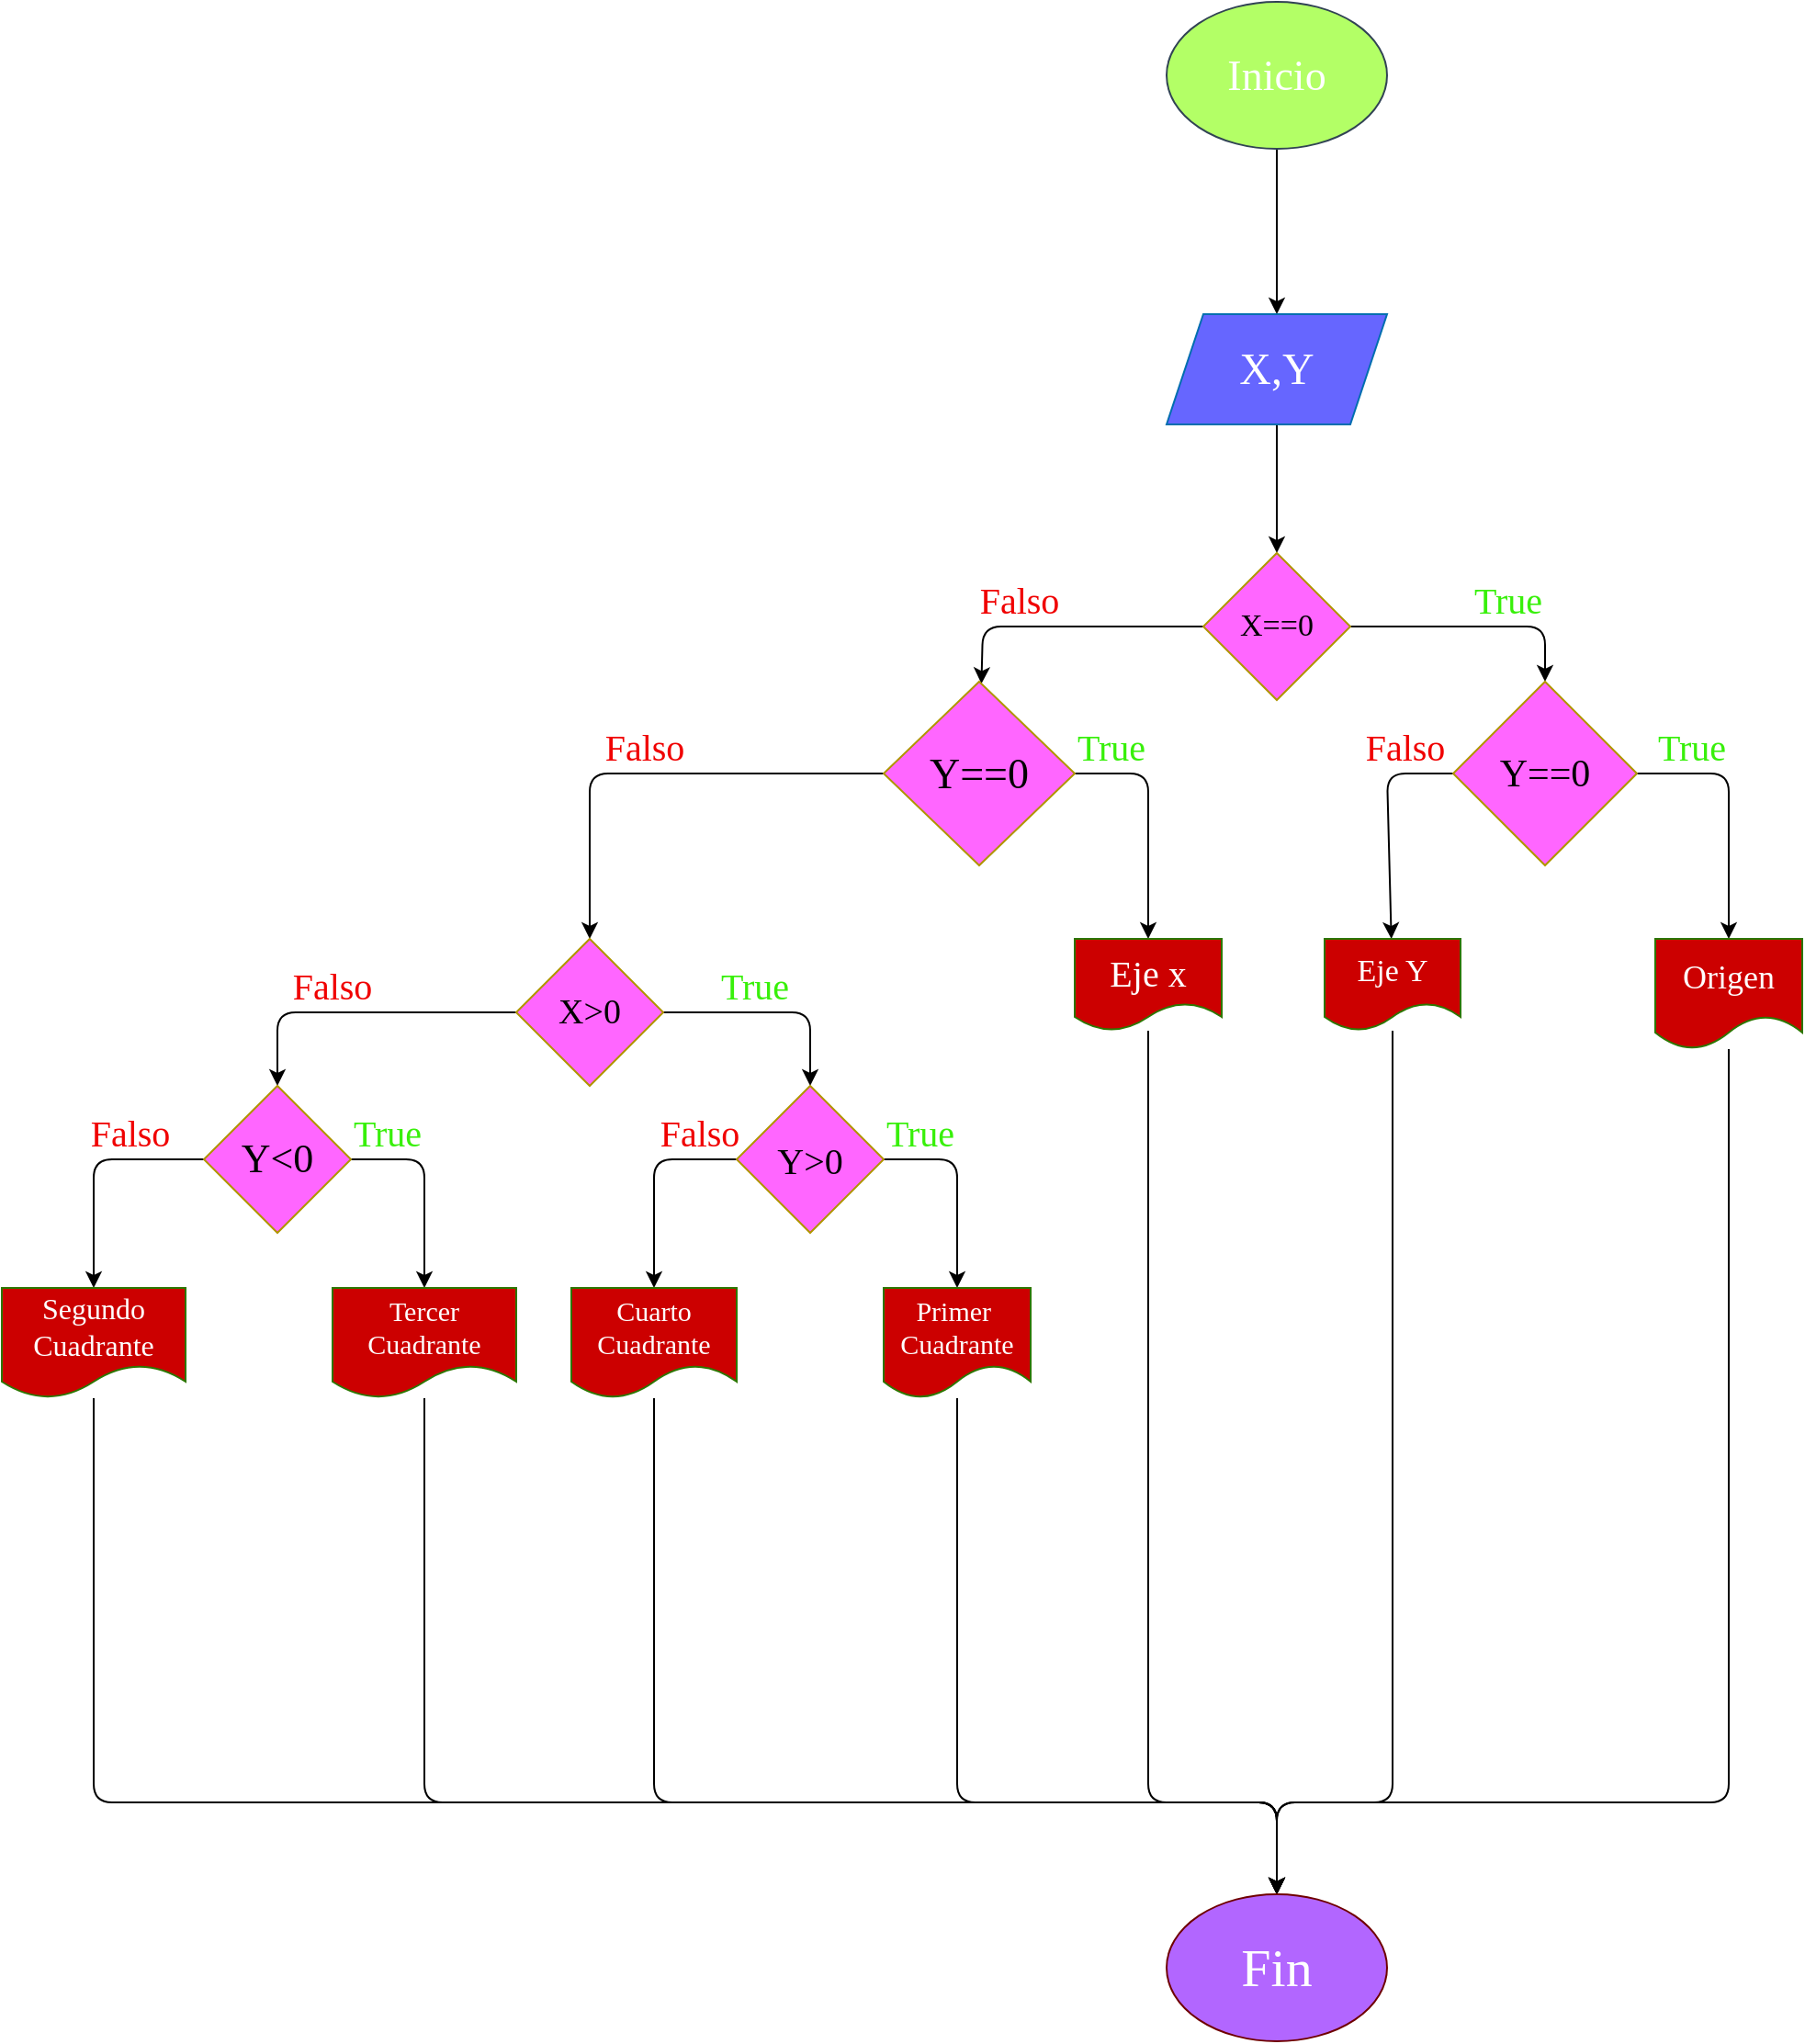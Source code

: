 <mxfile>
    <diagram id="kxzGbGIx9sgmkfija7Jn" name="Página-1">
        <mxGraphModel dx="1717" dy="409" grid="1" gridSize="10" guides="1" tooltips="1" connect="1" arrows="1" fold="1" page="1" pageScale="1" pageWidth="827" pageHeight="1169" math="0" shadow="0">
            <root>
                <mxCell id="0"/>
                <mxCell id="1" parent="0"/>
                <mxCell id="6" value="" style="edgeStyle=none;html=1;" parent="1" source="2" target="5" edge="1">
                    <mxGeometry relative="1" as="geometry"/>
                </mxCell>
                <mxCell id="2" value="Inicio" style="ellipse;whiteSpace=wrap;html=1;fillColor=#B3FF66;strokeColor=#314354;fontColor=#ffffff;fontFamily=Comic Sans MS;fontSize=23;" parent="1" vertex="1">
                    <mxGeometry x="354" y="10" width="120" height="80" as="geometry"/>
                </mxCell>
                <mxCell id="8" value="" style="edgeStyle=none;html=1;" parent="1" source="5" target="7" edge="1">
                    <mxGeometry relative="1" as="geometry"/>
                </mxCell>
                <mxCell id="5" value="X,Y" style="shape=parallelogram;perimeter=parallelogramPerimeter;whiteSpace=wrap;html=1;fixedSize=1;fillColor=#6666FF;fontColor=#ffffff;strokeColor=#006EAF;fontFamily=Comic Sans MS;fontSize=24;" parent="1" vertex="1">
                    <mxGeometry x="354" y="180" width="120" height="60" as="geometry"/>
                </mxCell>
                <mxCell id="10" value="" style="edgeStyle=none;html=1;" parent="1" source="7" target="9" edge="1">
                    <mxGeometry relative="1" as="geometry">
                        <Array as="points">
                            <mxPoint x="254" y="350"/>
                        </Array>
                    </mxGeometry>
                </mxCell>
                <mxCell id="12" value="" style="edgeStyle=none;html=1;" parent="1" source="7" target="11" edge="1">
                    <mxGeometry relative="1" as="geometry">
                        <Array as="points">
                            <mxPoint x="560" y="350"/>
                        </Array>
                    </mxGeometry>
                </mxCell>
                <mxCell id="7" value="X==0" style="rhombus;whiteSpace=wrap;html=1;fillColor=#FF66FF;fontColor=#000000;strokeColor=#B09500;fontFamily=Comic Sans MS;fontSize=17;" parent="1" vertex="1">
                    <mxGeometry x="374" y="310" width="80" height="80" as="geometry"/>
                </mxCell>
                <mxCell id="20" value="" style="edgeStyle=none;html=1;" parent="1" source="9" target="19" edge="1">
                    <mxGeometry relative="1" as="geometry">
                        <Array as="points">
                            <mxPoint x="344" y="430"/>
                        </Array>
                    </mxGeometry>
                </mxCell>
                <mxCell id="22" value="" style="edgeStyle=none;html=1;" parent="1" source="9" target="21" edge="1">
                    <mxGeometry relative="1" as="geometry">
                        <Array as="points">
                            <mxPoint x="40" y="430"/>
                        </Array>
                    </mxGeometry>
                </mxCell>
                <mxCell id="9" value="Y==0" style="rhombus;whiteSpace=wrap;html=1;fillColor=#FF66FF;fontColor=#000000;strokeColor=#B09500;fontFamily=Comic Sans MS;fontSize=23;" parent="1" vertex="1">
                    <mxGeometry x="200" y="380" width="104" height="100" as="geometry"/>
                </mxCell>
                <mxCell id="16" value="" style="edgeStyle=none;html=1;" parent="1" source="11" target="15" edge="1">
                    <mxGeometry relative="1" as="geometry">
                        <Array as="points">
                            <mxPoint x="474" y="430"/>
                        </Array>
                    </mxGeometry>
                </mxCell>
                <mxCell id="18" value="" style="edgeStyle=none;html=1;" parent="1" source="11" target="17" edge="1">
                    <mxGeometry relative="1" as="geometry">
                        <Array as="points">
                            <mxPoint x="660" y="430"/>
                        </Array>
                    </mxGeometry>
                </mxCell>
                <mxCell id="11" value="Y==0" style="rhombus;whiteSpace=wrap;html=1;fillColor=#FF66FF;fontColor=#000000;strokeColor=#B09500;fontSize=21;fontFamily=Comic Sans MS;" parent="1" vertex="1">
                    <mxGeometry x="510" y="380" width="100" height="100" as="geometry"/>
                </mxCell>
                <mxCell id="43" style="edgeStyle=none;html=1;entryX=0.5;entryY=0;entryDx=0;entryDy=0;" parent="1" source="15" target="36" edge="1">
                    <mxGeometry relative="1" as="geometry">
                        <Array as="points">
                            <mxPoint x="477" y="990"/>
                            <mxPoint x="414" y="990"/>
                        </Array>
                    </mxGeometry>
                </mxCell>
                <mxCell id="15" value="Eje Y" style="shape=document;whiteSpace=wrap;html=1;boundedLbl=1;fillColor=#CC0000;fontColor=#ffffff;strokeColor=#2D7600;fontSize=17;fontFamily=Comic Sans MS;" parent="1" vertex="1">
                    <mxGeometry x="440" y="520" width="74" height="50" as="geometry"/>
                </mxCell>
                <mxCell id="44" style="edgeStyle=none;html=1;entryX=0.5;entryY=0;entryDx=0;entryDy=0;" parent="1" source="17" target="36" edge="1">
                    <mxGeometry relative="1" as="geometry">
                        <mxPoint x="410" y="990" as="targetPoint"/>
                        <Array as="points">
                            <mxPoint x="660" y="990"/>
                            <mxPoint x="414" y="990"/>
                        </Array>
                    </mxGeometry>
                </mxCell>
                <mxCell id="17" value="Origen" style="shape=document;whiteSpace=wrap;html=1;boundedLbl=1;fillColor=#CC0000;fontColor=#ffffff;strokeColor=#2D7600;fontSize=18;fontFamily=Comic Sans MS;" parent="1" vertex="1">
                    <mxGeometry x="620" y="520" width="80" height="60" as="geometry"/>
                </mxCell>
                <mxCell id="42" style="edgeStyle=none;html=1;entryX=0.5;entryY=0;entryDx=0;entryDy=0;" parent="1" source="19" target="36" edge="1">
                    <mxGeometry relative="1" as="geometry">
                        <Array as="points">
                            <mxPoint x="344" y="990"/>
                            <mxPoint x="414" y="990"/>
                        </Array>
                    </mxGeometry>
                </mxCell>
                <mxCell id="19" value="Eje x" style="shape=document;whiteSpace=wrap;html=1;boundedLbl=1;fillColor=#CC0000;fontColor=#ffffff;strokeColor=#2D7600;fontFamily=Comic Sans MS;fontSize=20;" parent="1" vertex="1">
                    <mxGeometry x="304" y="520" width="80" height="50" as="geometry"/>
                </mxCell>
                <mxCell id="24" value="" style="edgeStyle=none;html=1;" parent="1" source="21" target="23" edge="1">
                    <mxGeometry relative="1" as="geometry">
                        <Array as="points">
                            <mxPoint x="160" y="560"/>
                        </Array>
                    </mxGeometry>
                </mxCell>
                <mxCell id="26" value="" style="edgeStyle=none;html=1;" parent="1" source="21" target="25" edge="1">
                    <mxGeometry relative="1" as="geometry">
                        <Array as="points">
                            <mxPoint x="-130" y="560"/>
                        </Array>
                    </mxGeometry>
                </mxCell>
                <mxCell id="21" value="X&amp;gt;0" style="rhombus;whiteSpace=wrap;html=1;fillColor=#FF66FF;fontColor=#000000;strokeColor=#B09500;fontFamily=Comic Sans MS;fontSize=19;" parent="1" vertex="1">
                    <mxGeometry y="520" width="80" height="80" as="geometry"/>
                </mxCell>
                <mxCell id="32" value="" style="edgeStyle=none;html=1;" parent="1" source="23" target="31" edge="1">
                    <mxGeometry relative="1" as="geometry">
                        <Array as="points">
                            <mxPoint x="75" y="640"/>
                        </Array>
                    </mxGeometry>
                </mxCell>
                <mxCell id="34" value="" style="edgeStyle=none;html=1;" parent="1" source="23" target="33" edge="1">
                    <mxGeometry relative="1" as="geometry">
                        <Array as="points">
                            <mxPoint x="240" y="640"/>
                        </Array>
                    </mxGeometry>
                </mxCell>
                <mxCell id="23" value="Y&amp;gt;0" style="rhombus;whiteSpace=wrap;html=1;fillColor=#FF66FF;fontColor=#000000;strokeColor=#B09500;fontFamily=Comic Sans MS;fontSize=20;" parent="1" vertex="1">
                    <mxGeometry x="120" y="600" width="80" height="80" as="geometry"/>
                </mxCell>
                <mxCell id="28" value="" style="edgeStyle=none;html=1;" parent="1" source="25" target="27" edge="1">
                    <mxGeometry relative="1" as="geometry">
                        <Array as="points">
                            <mxPoint x="-230" y="640"/>
                        </Array>
                    </mxGeometry>
                </mxCell>
                <mxCell id="30" value="" style="edgeStyle=none;html=1;" parent="1" source="25" target="29" edge="1">
                    <mxGeometry relative="1" as="geometry">
                        <Array as="points">
                            <mxPoint x="-50" y="640"/>
                        </Array>
                    </mxGeometry>
                </mxCell>
                <mxCell id="25" value="Y&amp;lt;0" style="rhombus;whiteSpace=wrap;html=1;fillColor=#FF66FF;fontColor=#000000;strokeColor=#B09500;fontFamily=Comic Sans MS;fontSize=22;" parent="1" vertex="1">
                    <mxGeometry x="-170" y="600" width="80" height="80" as="geometry"/>
                </mxCell>
                <mxCell id="41" style="edgeStyle=none;html=1;entryX=0.5;entryY=0;entryDx=0;entryDy=0;" parent="1" source="27" target="36" edge="1">
                    <mxGeometry relative="1" as="geometry">
                        <Array as="points">
                            <mxPoint x="-230" y="990"/>
                            <mxPoint x="414" y="990"/>
                        </Array>
                    </mxGeometry>
                </mxCell>
                <mxCell id="27" value="Segundo&lt;br style=&quot;font-size: 16px;&quot;&gt;Cuadrante" style="shape=document;whiteSpace=wrap;html=1;boundedLbl=1;fillColor=#CC0000;fontColor=#ffffff;strokeColor=#2D7600;fontSize=16;fontFamily=Comic Sans MS;" parent="1" vertex="1">
                    <mxGeometry x="-280" y="710" width="100" height="60" as="geometry"/>
                </mxCell>
                <mxCell id="39" style="edgeStyle=none;html=1;entryX=0.5;entryY=0;entryDx=0;entryDy=0;" parent="1" source="29" target="36" edge="1">
                    <mxGeometry relative="1" as="geometry">
                        <Array as="points">
                            <mxPoint x="-50" y="990"/>
                            <mxPoint x="414" y="990"/>
                        </Array>
                    </mxGeometry>
                </mxCell>
                <mxCell id="29" value="Tercer&lt;br style=&quot;font-size: 15px;&quot;&gt;Cuadrante" style="shape=document;whiteSpace=wrap;html=1;boundedLbl=1;fillColor=#CC0000;fontColor=#ffffff;strokeColor=#2D7600;fontSize=15;fontFamily=Comic Sans MS;" parent="1" vertex="1">
                    <mxGeometry x="-100" y="710" width="100" height="60" as="geometry"/>
                </mxCell>
                <mxCell id="40" style="edgeStyle=none;html=1;entryX=0.5;entryY=0;entryDx=0;entryDy=0;" parent="1" source="31" target="36" edge="1">
                    <mxGeometry relative="1" as="geometry">
                        <Array as="points">
                            <mxPoint x="75" y="990"/>
                            <mxPoint x="414" y="990"/>
                        </Array>
                    </mxGeometry>
                </mxCell>
                <mxCell id="31" value="Cuarto&lt;br style=&quot;font-size: 15px;&quot;&gt;Cuadrante" style="shape=document;whiteSpace=wrap;html=1;boundedLbl=1;fillColor=#CC0000;fontColor=#ffffff;strokeColor=#2D7600;fontSize=15;fontFamily=Comic Sans MS;" parent="1" vertex="1">
                    <mxGeometry x="30" y="710" width="90" height="60" as="geometry"/>
                </mxCell>
                <mxCell id="37" style="edgeStyle=none;html=1;entryX=0.5;entryY=0;entryDx=0;entryDy=0;" parent="1" source="33" target="36" edge="1">
                    <mxGeometry relative="1" as="geometry">
                        <Array as="points">
                            <mxPoint x="240" y="990"/>
                            <mxPoint x="414" y="990"/>
                        </Array>
                    </mxGeometry>
                </mxCell>
                <mxCell id="33" value="Primer&amp;nbsp;&lt;br style=&quot;font-size: 15px;&quot;&gt;Cuadrante" style="shape=document;whiteSpace=wrap;html=1;boundedLbl=1;fillColor=#CC0000;fontColor=#ffffff;strokeColor=#2D7600;fontSize=15;fontFamily=Comic Sans MS;" parent="1" vertex="1">
                    <mxGeometry x="200" y="710" width="80" height="60" as="geometry"/>
                </mxCell>
                <mxCell id="36" value="Fin" style="ellipse;whiteSpace=wrap;html=1;fillColor=#B266FF;fontColor=#ffffff;strokeColor=#6F0000;fontFamily=Comic Sans MS;fontSize=29;" parent="1" vertex="1">
                    <mxGeometry x="354" y="1040" width="120" height="80" as="geometry"/>
                </mxCell>
                <mxCell id="47" value="Falso" style="text;html=1;strokeColor=none;fillColor=none;align=center;verticalAlign=middle;whiteSpace=wrap;rounded=0;fontFamily=Comic Sans MS;fontSize=20;fontColor=#F00000;" parent="1" vertex="1">
                    <mxGeometry x="244" y="320" width="60" height="30" as="geometry"/>
                </mxCell>
                <mxCell id="48" value="Falso" style="text;html=1;strokeColor=none;fillColor=none;align=center;verticalAlign=middle;whiteSpace=wrap;rounded=0;fontFamily=Comic Sans MS;fontSize=20;fontColor=#F00000;" parent="1" vertex="1">
                    <mxGeometry x="40" y="400" width="60" height="30" as="geometry"/>
                </mxCell>
                <mxCell id="49" value="Falso" style="text;html=1;strokeColor=none;fillColor=none;align=center;verticalAlign=middle;whiteSpace=wrap;rounded=0;fontFamily=Comic Sans MS;fontSize=20;fontColor=#F00000;" parent="1" vertex="1">
                    <mxGeometry x="-130" y="530" width="60" height="30" as="geometry"/>
                </mxCell>
                <mxCell id="52" value="Falso" style="text;html=1;strokeColor=none;fillColor=none;align=center;verticalAlign=middle;whiteSpace=wrap;rounded=0;fontFamily=Comic Sans MS;fontSize=20;fontColor=#F00000;" parent="1" vertex="1">
                    <mxGeometry x="-240" y="610" width="60" height="30" as="geometry"/>
                </mxCell>
                <mxCell id="53" value="True" style="text;html=1;strokeColor=none;fillColor=none;align=center;verticalAlign=middle;whiteSpace=wrap;rounded=0;fontFamily=Comic Sans MS;fontSize=20;fontColor=#38F00A;" parent="1" vertex="1">
                    <mxGeometry x="510" y="320" width="60" height="30" as="geometry"/>
                </mxCell>
                <mxCell id="54" value="True" style="text;html=1;strokeColor=none;fillColor=none;align=center;verticalAlign=middle;whiteSpace=wrap;rounded=0;fontFamily=Comic Sans MS;fontSize=20;fontColor=#38F00A;" parent="1" vertex="1">
                    <mxGeometry x="610" y="400" width="60" height="30" as="geometry"/>
                </mxCell>
                <mxCell id="55" value="True" style="text;html=1;strokeColor=none;fillColor=none;align=center;verticalAlign=middle;whiteSpace=wrap;rounded=0;fontFamily=Comic Sans MS;fontSize=20;fontColor=#38F00A;" parent="1" vertex="1">
                    <mxGeometry x="294" y="400" width="60" height="30" as="geometry"/>
                </mxCell>
                <mxCell id="56" value="True" style="text;html=1;strokeColor=none;fillColor=none;align=center;verticalAlign=middle;whiteSpace=wrap;rounded=0;fontFamily=Comic Sans MS;fontSize=20;fontColor=#38F00A;" parent="1" vertex="1">
                    <mxGeometry x="100" y="530" width="60" height="30" as="geometry"/>
                </mxCell>
                <mxCell id="57" value="True" style="text;html=1;strokeColor=none;fillColor=none;align=center;verticalAlign=middle;whiteSpace=wrap;rounded=0;fontFamily=Comic Sans MS;fontSize=20;fontColor=#38F00A;" parent="1" vertex="1">
                    <mxGeometry x="190" y="610" width="60" height="30" as="geometry"/>
                </mxCell>
                <mxCell id="58" value="True" style="text;html=1;strokeColor=none;fillColor=none;align=center;verticalAlign=middle;whiteSpace=wrap;rounded=0;fontFamily=Comic Sans MS;fontSize=20;fontColor=#38F00A;" parent="1" vertex="1">
                    <mxGeometry x="-100" y="610" width="60" height="30" as="geometry"/>
                </mxCell>
                <mxCell id="60" value="Falso" style="text;html=1;strokeColor=none;fillColor=none;align=center;verticalAlign=middle;whiteSpace=wrap;rounded=0;fontFamily=Comic Sans MS;fontSize=20;fontColor=#F00000;" parent="1" vertex="1">
                    <mxGeometry x="70" y="610" width="60" height="30" as="geometry"/>
                </mxCell>
                <mxCell id="61" value="Falso" style="text;html=1;strokeColor=none;fillColor=none;align=center;verticalAlign=middle;whiteSpace=wrap;rounded=0;fontFamily=Comic Sans MS;fontSize=20;fontColor=#F00000;" parent="1" vertex="1">
                    <mxGeometry x="454" y="400" width="60" height="30" as="geometry"/>
                </mxCell>
            </root>
        </mxGraphModel>
    </diagram>
</mxfile>